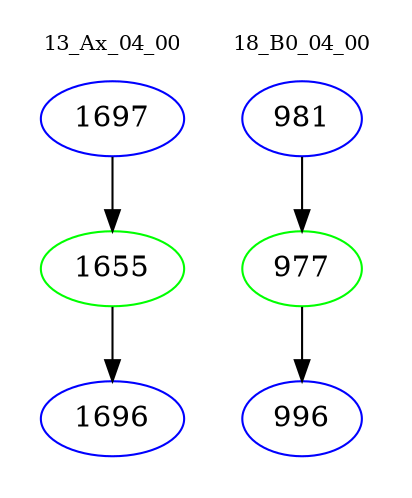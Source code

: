 digraph{
subgraph cluster_0 {
color = white
label = "13_Ax_04_00";
fontsize=10;
T0_1697 [label="1697", color="blue"]
T0_1697 -> T0_1655 [color="black"]
T0_1655 [label="1655", color="green"]
T0_1655 -> T0_1696 [color="black"]
T0_1696 [label="1696", color="blue"]
}
subgraph cluster_1 {
color = white
label = "18_B0_04_00";
fontsize=10;
T1_981 [label="981", color="blue"]
T1_981 -> T1_977 [color="black"]
T1_977 [label="977", color="green"]
T1_977 -> T1_996 [color="black"]
T1_996 [label="996", color="blue"]
}
}
